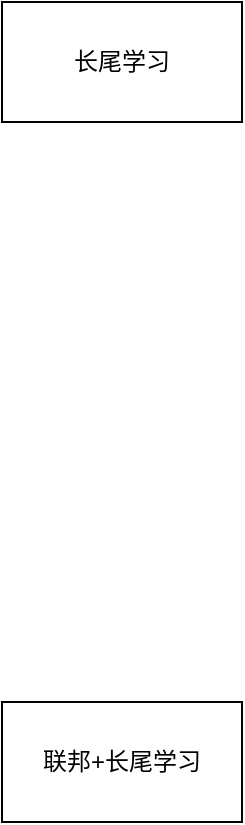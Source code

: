 <mxfile version="21.4.0" type="github">
  <diagram name="第 1 页" id="IZRkvTElKmnIftRhRL36">
    <mxGraphModel dx="989" dy="527" grid="1" gridSize="10" guides="1" tooltips="1" connect="1" arrows="1" fold="1" page="1" pageScale="1" pageWidth="827" pageHeight="1169" math="0" shadow="0">
      <root>
        <mxCell id="0" />
        <mxCell id="1" parent="0" />
        <mxCell id="odwM9VJJkQJ1zX9S7Ubx-1" value="联邦+长尾学习&lt;br&gt;" style="rounded=0;whiteSpace=wrap;html=1;" vertex="1" parent="1">
          <mxGeometry x="10" y="400" width="120" height="60" as="geometry" />
        </mxCell>
        <mxCell id="odwM9VJJkQJ1zX9S7Ubx-2" value="长尾学习" style="rounded=0;whiteSpace=wrap;html=1;" vertex="1" parent="1">
          <mxGeometry x="10" y="50" width="120" height="60" as="geometry" />
        </mxCell>
      </root>
    </mxGraphModel>
  </diagram>
</mxfile>
